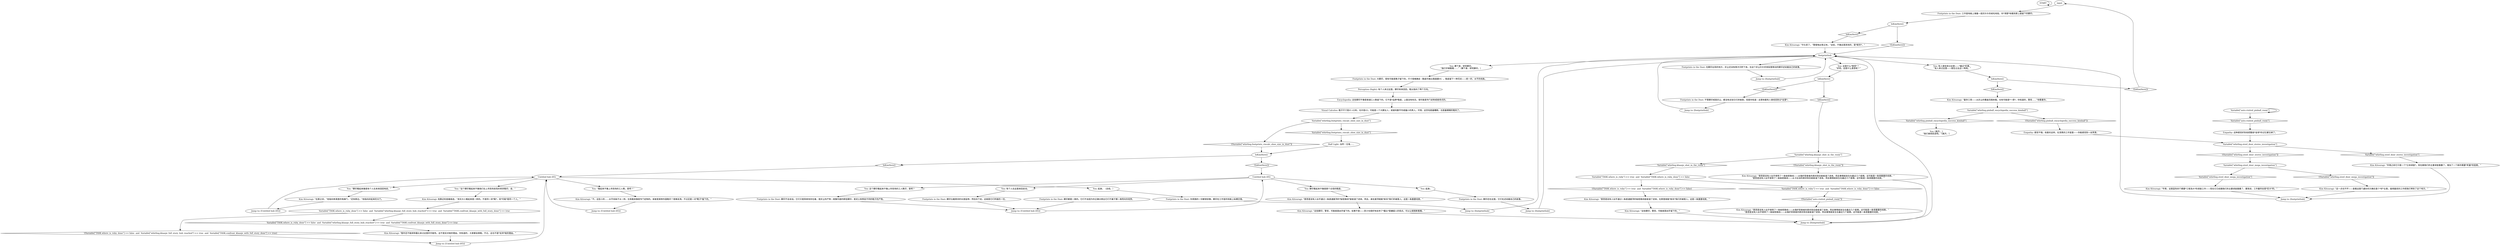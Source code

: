 # WHIRLING F3 / FOOTPRINTS IN THE DUST
# 1. See tracks from what seem to be boots.
#2. Reveals not odd-soled if you return after suspecting Ruby. (Anti-red-herring.)
# ==================================================
digraph G {
	  0 [label="START"];
	  1 [label="input"];
	  2 [label="Footprints in the Dust: 在脚印出现的地方，灰尘还没有再次沉积下来。在这个灰尘扑扑的地狱里移动的脚印述说着自己的故事。"];
	  3 [label="You: [离开。]\n“我们继续前进吧。”[离开。]"];
	  4 [label="Empathy: 这种感觉好到他把整段*金球*的记忆都忘掉了。"];
	  5 [label="Kim Kitsuragi: “意思是说有人似乎使用了一条秘密路线——从强奸受害者的房间背后偷偷溜了进来。而且事情就发生在最近几个星期。这可能是一条很重要的线索。”\n“意思是说有人似乎使用了一条秘密路线——从卡拉洁的房间背后偷偷溜了进来。而且事情就发生在最近几个星期。这可能是一条很重要的线索。”"];
	  6 [label="Variable[\"auto.visited_pinball_room\"]"];
	  7 [label="Variable[\"auto.visited_pinball_room\"]", shape=diamond];
	  8 [label="!(Variable[\"auto.visited_pinball_room\"])", shape=diamond];
	  9 [label="Kim Kitsuragi: “意思是说有人似乎通过一条直通屋顶的*秘密路线*偷偷溜了进来。而且，身处屋顶就能*射杀*我们的被害人。这是一条重要线索。”"];
	  10 [label="Footprints in the Dust: 脚印都是一类的。它们不会因为你正确分辨出它们不属于哪一类而向你祝贺。"];
	  11 [label="Footprints in the Dust: 大脚印，很有可能是靴子留下的。尺寸很难确定（鞋底可能比鞋面要大）。鞋底留下一种花纹——统一的，水平的线条。"];
	  12 [label="Footprints in the Dust: 你周围的一切都很安静。脚印在工作室的地板上纵横交错。"];
	  13 [label="Untitled hub (05)"];
	  14 [label="Jump to: [Untitled hub (05)]"];
	  15 [label="Visual Calculus: 鞋子尺寸是41-42码，也许是43。可能是一个大脚女人，或者码数平均或偏小的男人。可惜，这恐怕是最糟糕，也是最模糊的鞋码了。"];
	  16 [label="Kim Kitsuragi: “意思是说有人似乎使用了一条秘密路线——从强奸受害者的房间背后偷偷溜了进来。而且事情就发生在最近几个星期。这可能是一条很重要的线索。”\n“意思是说有人似乎使用了一条秘密路线——从强奸受害者的房间背后偷偷溜了进来。而且事情就发生在最近几个星期。这可能是一条很重要的线索。”"];
	  17 [label="Jump to: [footprinthub]"];
	  18 [label="IsKimHere()"];
	  19 [label="IsKimHere()", shape=diamond];
	  20 [label="!(IsKimHere())", shape=diamond];
	  21 [label="footprinthub"];
	  22 [label="You: 起身。（总结。）"];
	  23 [label="Perception (Sight): 有个人来过这里。脚印来来回回，鞋尖指向了两个方向。"];
	  24 [label="Jump to: [footprinthub]"];
	  25 [label="Variable[\"whirling.steel_door_stereo_investigation\"]"];
	  26 [label="Variable[\"whirling.steel_door_stereo_investigation\"]", shape=diamond];
	  27 [label="!(Variable[\"whirling.steel_door_stereo_investigation\"])", shape=diamond];
	  28 [label="Jump to: [footprinthub]"];
	  29 [label="You: 脚印看起来不像是那个古怪的鞋底。"];
	  30 [label="Footprints in the Dust: 脚印不会说话。它们只是简单地存在着，是灰尘的产物；就像外面的那些脚印，是泥土和明显不同的鞋子的产物。"];
	  31 [label="Footprints in the Dust: 不管脚印或是灰尘，都没有述说它们的秘密。但是你知道：这意味着有人曾经回到过*这里*。"];
	  32 [label="Variable[\"whirling.footprints_viscalc_shoe_size_in_dust\"]"];
	  33 [label="Variable[\"whirling.footprints_viscalc_shoe_size_in_dust\"]", shape=diamond];
	  34 [label="!(Variable[\"whirling.footprints_viscalc_shoe_size_in_dust\"])", shape=diamond];
	  35 [label="Kim Kitsuragi: “中头奖了。”警督掏出笔记本。“这些，不像这里其他的，是*新的*。”"];
	  36 [label="Variable[\"whirling.steel_door_mega_investigation\"]"];
	  37 [label="Variable[\"whirling.steel_door_mega_investigation\"]", shape=diamond];
	  38 [label="!(Variable[\"whirling.steel_door_mega_investigation\"])", shape=diamond];
	  39 [label="You: “这个脚印看起来不像我们在上吊现场发现的奇异鞋印，金。”"];
	  40 [label="Kim Kitsuragi: “暂时还不能排除露比来过这里的可能性。这不是反对她的理由。你知道的，大家都会换鞋。不过，这也不是*支持*她的理由。”"];
	  41 [label="You: 蹲下身，研究脚印。\n“我们仔细看看……”（蹲下身，研究脚印。）"];
	  42 [label="Kim Kitsuragi: “毕竟之前它只是一个*立体调查*。现在跟我们的主要调查重叠了。增加了一个新的需要*考量*的因素。”"];
	  43 [label="Kim Kitsuragi: “意思是说有人似乎通过一条直通屋顶的秘密路线偷偷溜了进来。在那里就能*射杀*我们的被害人。这是一条重要线索。”"];
	  44 [label="Kim Kitsuragi: “毕竟，这扇蓝色的门需要*工程浩大*的调查工作——现在它已经跟我们的主要调查重叠了，要我说，工作量将会是*巨大*的。”"];
	  45 [label="Encyclopedia: 这些脚印不像是普通工人靴留下的。它不是*品牌*鞋底，上面没有标志。很可能是专门定制或者老式的。"];
	  46 [label="Jump to: [footprinthub]"];
	  47 [label="Footprints in the Dust: 脚印还在这里。它们在述说着自己的故事。"];
	  48 [label="Variable[\"whirling.pinball_encyclopedia_success_kimball\"]"];
	  49 [label="Variable[\"whirling.pinball_encyclopedia_success_kimball\"]", shape=diamond];
	  50 [label="!(Variable[\"whirling.pinball_encyclopedia_success_kimball\"])", shape=diamond];
	  51 [label="Kim Kitsuragi: “这些脚印，警官，可能就是凶手留下的。”"];
	  52 [label="You: “看起来不像上吊现场的工人靴，是吧？”"];
	  53 [label="You: 有人曾经来过这里——*最近*的事。\n“有人来过这里——就在过去这一两周。”"];
	  54 [label="Footprints in the Dust: 工作室地板上铺着一层灰扑扑的绒毛地毯，你*清楚*地看到那上面留下的脚印。"];
	  55 [label="Kim Kitsuragi: “最多三周——从灰尘的覆盖范围来看。也有可能是*一周*。你知道的，警官……”他看着你。"];
	  56 [label="You: 这是什么*意思*？\n“好吧。这是什么意思呢？”"];
	  57 [label="Variable[\"whirling.klaasje_shot_in_the_room\"]"];
	  58 [label="Variable[\"whirling.klaasje_shot_in_the_room\"]", shape=diamond];
	  59 [label="!(Variable[\"whirling.klaasje_shot_in_the_room\"])", shape=diamond];
	  60 [label="Variable[\"TASK.where_is_ruby\"] == true  and  Variable[\"TASK.where_is_ruby_done\"] == false"];
	  61 [label="Variable[\"TASK.where_is_ruby\"] == true  and  Variable[\"TASK.where_is_ruby_done\"] == false", shape=diamond];
	  62 [label="!(Variable[\"TASK.where_is_ruby\"] == true  and  Variable[\"TASK.where_is_ruby_done\"] == false)", shape=diamond];
	  63 [label="Untitled hub (05)"];
	  64 [label="Jump to: [Untitled hub (05)]"];
	  65 [label="Kim Kitsuragi: “这些脚印，警官，可能就是凶手留下的。如果不是——至少也很好地支持了*露比*是嫌疑人的观点。可以让提图斯看看。”"];
	  66 [label="Half Light: 当然！见鬼……"];
	  67 [label="IsKimHere()"];
	  68 [label="IsKimHere()", shape=diamond];
	  69 [label="!(IsKimHere())", shape=diamond];
	  70 [label="You: 起身。"];
	  71 [label="Kim Kitsuragi: “这一点也不坏——查看这扇门通向何方确实是个*好*主意。值得嘉奖的工作把我们带到了这个地方。”"];
	  72 [label="Variable[\"TASK.where_is_ruby_done\"] == false  and  Variable[\"whirling.klaasje_full_story_hub_reached\"] == true  and  Variable[\"TASK.confront_klaasje_with_full_story_done\"] == true"];
	  73 [label="Variable[\"TASK.where_is_ruby_done\"] == false  and  Variable[\"whirling.klaasje_full_story_hub_reached\"] == true  and  Variable[\"TASK.confront_klaasje_with_full_story_done\"] == true", shape=diamond];
	  74 [label="!(Variable[\"TASK.where_is_ruby_done\"] == false  and  Variable[\"whirling.klaasje_full_story_hub_reached\"] == true  and  Variable[\"TASK.confront_klaasje_with_full_story_done\"] == true)", shape=diamond];
	  75 [label="You: “脚印看起来像是有个人在来来回回地走。”"];
	  76 [label="You: 有个人在这里来回走动。"];
	  77 [label="Jump to: [footprinthub]"];
	  78 [label="Jump to: [footprinthub]"];
	  79 [label="Kim Kitsuragi: “不。这些小的……水平线条不太一样。在我看来像是专门定制的。或者是某种外国鞋印？很难说清。不过还是一对*靴子*留下的。”"];
	  80 [label="IsKimHere()"];
	  81 [label="IsKimHere()", shape=diamond];
	  82 [label="!(IsKimHere())", shape=diamond];
	  83 [label="Footprints in the Dust: 脚印沿着房间的长度延伸，然后向下走。这就是它们所做的一切。"];
	  84 [label="IsKimHere()"];
	  85 [label="IsKimHere()", shape=diamond];
	  86 [label="!(IsKimHere())", shape=diamond];
	  87 [label="Jump to: [Untitled hub (05)]"];
	  88 [label="Jump to: [Untitled hub (05)]"];
	  89 [label="Empathy: 感觉不错。他喜欢这样。在漆黑的工作室里——你能感觉到一丝笑意。"];
	  90 [label="Kim Kitsuragi: 他靠近检查着痕迹。“其实大小看起来是一样的。不是同一双*鞋*，但*可能*是同一个人。”"];
	  91 [label="Kim Kitsuragi: “在那之间，”他指向角落里的电梯门，“还有那边，”他指向封起来的大门。"];
	  92 [label="You: 这个脚印看起来不像上吊现场的工人靴印，是吧？"];
	  0 -> 0
	  1 -> 54
	  2 -> 17
	  4 -> 25
	  5 -> 28
	  6 -> 6
	  6 -> 7
	  7 -> 4
	  8 -> 16
	  9 -> 65
	  10 -> 88
	  11 -> 23
	  12 -> 46
	  13 -> 76
	  13 -> 29
	  13 -> 70
	  13 -> 92
	  14 -> 63
	  15 -> 32
	  16 -> 28
	  17 -> 21
	  18 -> 19
	  18 -> 20
	  19 -> 57
	  20 -> 31
	  21 -> 56
	  21 -> 41
	  21 -> 2
	  21 -> 53
	  22 -> 12
	  23 -> 45
	  24 -> 21
	  25 -> 26
	  25 -> 27
	  26 -> 42
	  27 -> 36
	  28 -> 21
	  29 -> 9
	  30 -> 88
	  31 -> 77
	  32 -> 33
	  32 -> 34
	  33 -> 66
	  34 -> 67
	  35 -> 21
	  36 -> 37
	  36 -> 38
	  37 -> 44
	  38 -> 71
	  39 -> 90
	  40 -> 64
	  41 -> 11
	  42 -> 78
	  43 -> 51
	  44 -> 78
	  45 -> 15
	  46 -> 21
	  47 -> 24
	  48 -> 49
	  48 -> 50
	  49 -> 3
	  50 -> 89
	  51 -> 28
	  52 -> 79
	  53 -> 80
	  54 -> 84
	  55 -> 48
	  56 -> 18
	  57 -> 58
	  57 -> 59
	  58 -> 60
	  59 -> 5
	  60 -> 61
	  60 -> 62
	  61 -> 8
	  62 -> 43
	  63 -> 75
	  63 -> 52
	  63 -> 22
	  63 -> 39
	  64 -> 63
	  65 -> 28
	  66 -> 67
	  67 -> 68
	  67 -> 69
	  68 -> 63
	  69 -> 13
	  70 -> 47
	  71 -> 78
	  72 -> 73
	  72 -> 74
	  73 -> 40
	  74 -> 64
	  75 -> 91
	  76 -> 83
	  77 -> 21
	  78 -> 21
	  79 -> 87
	  80 -> 81
	  80 -> 82
	  81 -> 55
	  82 -> 1
	  83 -> 88
	  84 -> 85
	  84 -> 86
	  85 -> 35
	  86 -> 21
	  87 -> 63
	  88 -> 13
	  89 -> 25
	  90 -> 72
	  91 -> 14
	  92 -> 30
}

